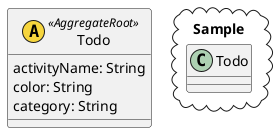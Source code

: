 @startuml
package Sample <<Cloud>> {
    class Todo
'    class SampleContents
'    class CreateSample
}
'Sample *-- SampleContents
'SampleContents --> Sample2

'package Sample2 <<Cloud>> {
'    class Sample2
'}

'class Sample2 << (A,#f6d53d) AggregateRoot >> {
'    productNo: String
'    name: String
'    price: MonetaryAmount
'    hasStock()
'    reduceStock()
'}

class Todo << (A,#f6d53d) AggregateRoot >> {
    activityName: String
    color: String
    category: String
'    lines: List<SampleContents>
}

'class SampleContents << (E,#f6d53d) Entity >>  {
'    product: Sample2.ProductAssociation
'    name: String
'    price: MonetaryAmount
'    quantity: int
'}

'class CreateSample << (C,#acd0f6) Command >> {
'    lines: List<SampleContents>
'    customerName: String
'    creditCardNumber: String
'}

@enduml